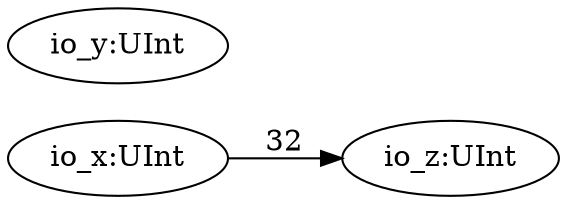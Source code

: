 digraph ZeroWidthTest_MulUUZ_1{
rankdir = LR;
  io_z[label="io_z:UInt"];
  io_x[label="io_x:UInt"];
  io_y[label="io_y:UInt"];
  io_x -> io_z[label="32"];
}